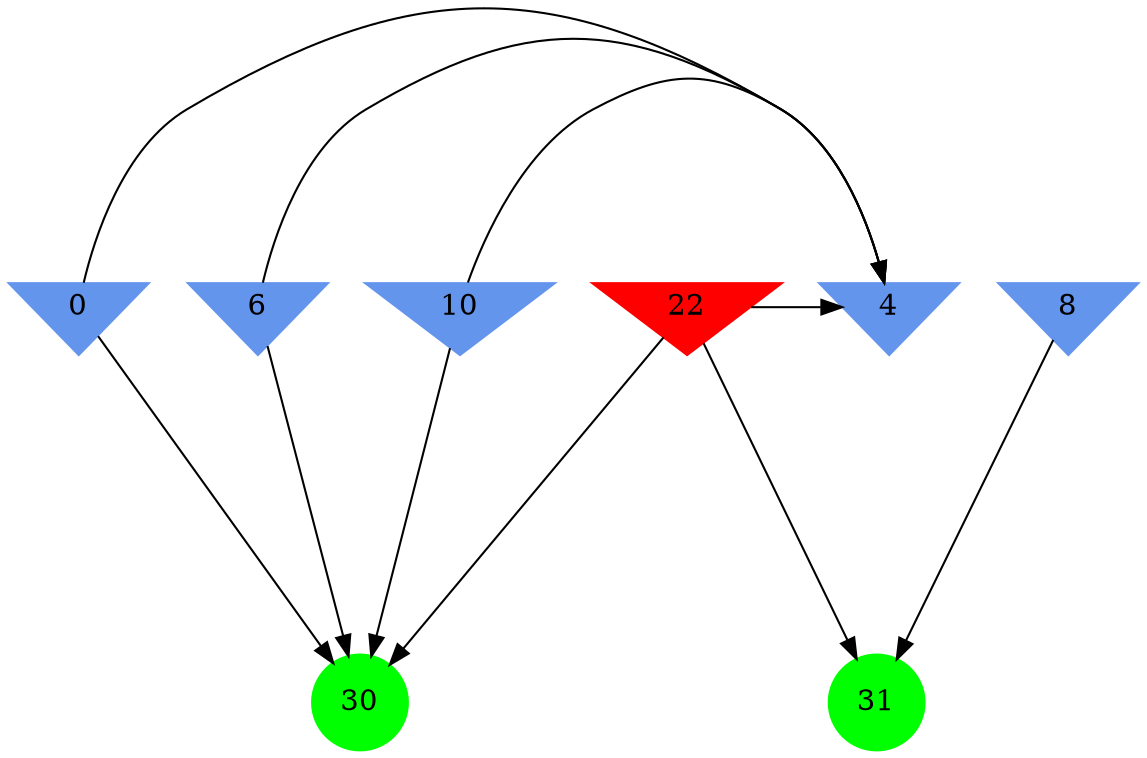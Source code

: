 digraph brain {
	ranksep=2.0;
	0 [shape=invtriangle,style=filled,color=cornflowerblue];
	4 [shape=invtriangle,style=filled,color=cornflowerblue];
	6 [shape=invtriangle,style=filled,color=cornflowerblue];
	8 [shape=invtriangle,style=filled,color=cornflowerblue];
	10 [shape=invtriangle,style=filled,color=cornflowerblue];
	22 [shape=invtriangle,style=filled,color=red];
	30 [shape=circle,style=filled,color=green];
	31 [shape=circle,style=filled,color=green];
	22	->	31;
	8	->	31;
	22	->	30;
	22	->	4;
	6	->	30;
	6	->	4;
	0	->	30;
	0	->	4;
	10	->	30;
	10	->	4;
	{ rank=same; 0; 4; 6; 8; 10; 22; }
	{ rank=same; }
	{ rank=same; 30; 31; }
}
